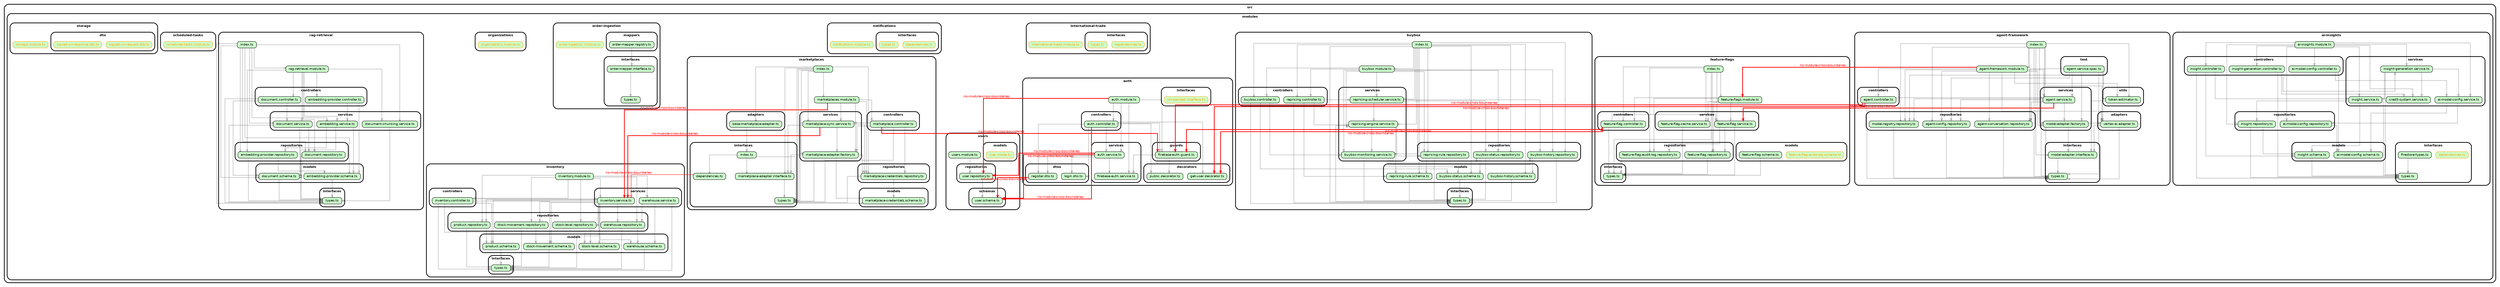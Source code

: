 strict digraph "dependency-cruiser output"{
    rankdir="TB" splines="ortho" overlap="false" nodesep="0.16" ranksep="0.18" fontname="Helvetica-bold" fontsize="9" style="rounded,bold,filled" fillcolor="#ffffff" compound="true"
    node [shape="box" style="rounded, filled" height="0.2" color="black" fillcolor="#ffffcc" fontcolor="black" fontname="Helvetica" fontsize="9"]
    edge [arrowhead="normal" arrowsize="0.6" penwidth="2.0" color="#00000033" fontname="Helvetica" fontsize="9"]

    subgraph "cluster_src" {label="src" subgraph "cluster_src/modules" {label="modules" subgraph "cluster_src/modules/agent-framework" {label="agent-framework" subgraph "cluster_src/modules/agent-framework/adapters" {label="adapters" "src/modules/agent-framework/adapters/vertex-ai.adapter.ts" [label=<vertex-ai.adapter.ts> tooltip="vertex-ai.adapter.ts" URL="src/modules/agent-framework/adapters/vertex-ai.adapter.ts" fillcolor="#ccffcc"] } } } }
    "src/modules/agent-framework/adapters/vertex-ai.adapter.ts" -> "src/modules/agent-framework/interfaces/model-adapter.interface.ts"
    "src/modules/agent-framework/adapters/vertex-ai.adapter.ts" -> "src/modules/agent-framework/interfaces/types.ts"
    subgraph "cluster_src" {label="src" subgraph "cluster_src/modules" {label="modules" subgraph "cluster_src/modules/agent-framework" {label="agent-framework" "src/modules/agent-framework/agent-framework.module.ts" [label=<agent-framework.module.ts> tooltip="agent-framework.module.ts" URL="src/modules/agent-framework/agent-framework.module.ts" fillcolor="#ccffcc"] } } }
    "src/modules/agent-framework/agent-framework.module.ts" -> "src/modules/feature-flags/feature-flags.module.ts" [xlabel="no-module-cross-boundaries" tooltip="no-module-cross-boundaries" fontcolor="red" color="red"]
    "src/modules/agent-framework/agent-framework.module.ts" -> "src/modules/agent-framework/adapters/vertex-ai.adapter.ts"
    "src/modules/agent-framework/agent-framework.module.ts" -> "src/modules/agent-framework/controllers/agent.controller.ts"
    "src/modules/agent-framework/agent-framework.module.ts" -> "src/modules/agent-framework/repositories/agent-config.repository.ts"
    "src/modules/agent-framework/agent-framework.module.ts" -> "src/modules/agent-framework/repositories/agent-conversation.repository.ts"
    "src/modules/agent-framework/agent-framework.module.ts" -> "src/modules/agent-framework/repositories/model-registry.repository.ts"
    "src/modules/agent-framework/agent-framework.module.ts" -> "src/modules/agent-framework/services/agent.service.ts"
    "src/modules/agent-framework/agent-framework.module.ts" -> "src/modules/agent-framework/services/model-adapter.factory.ts"
    "src/modules/agent-framework/agent-framework.module.ts" -> "src/modules/agent-framework/utils/token-estimator.ts"
    subgraph "cluster_src" {label="src" subgraph "cluster_src/modules" {label="modules" subgraph "cluster_src/modules/agent-framework" {label="agent-framework" subgraph "cluster_src/modules/agent-framework/controllers" {label="controllers" "src/modules/agent-framework/controllers/agent.controller.ts" [label=<agent.controller.ts> tooltip="agent.controller.ts" URL="src/modules/agent-framework/controllers/agent.controller.ts" fillcolor="#ccffcc"] } } } }
    "src/modules/agent-framework/controllers/agent.controller.ts" -> "src/modules/auth/decorators/get-user.decorator.ts" [xlabel="no-module-cross-boundaries" tooltip="no-module-cross-boundaries" fontcolor="red" color="red"]
    "src/modules/agent-framework/controllers/agent.controller.ts" -> "src/modules/auth/guards/firebase-auth.guard.ts" [xlabel="no-module-cross-boundaries" tooltip="no-module-cross-boundaries" fontcolor="red" color="red"]
    "src/modules/agent-framework/controllers/agent.controller.ts" -> "src/modules/agent-framework/interfaces/types.ts"
    "src/modules/agent-framework/controllers/agent.controller.ts" -> "src/modules/agent-framework/services/agent.service.ts"
    subgraph "cluster_src" {label="src" subgraph "cluster_src/modules" {label="modules" subgraph "cluster_src/modules/agent-framework" {label="agent-framework" "src/modules/agent-framework/index.ts" [label=<index.ts> tooltip="index.ts" URL="src/modules/agent-framework/index.ts" fillcolor="#ccffcc"] } } }
    "src/modules/agent-framework/index.ts" -> "src/modules/agent-framework/adapters/vertex-ai.adapter.ts" [arrowhead="inv"]
    "src/modules/agent-framework/index.ts" -> "src/modules/agent-framework/agent-framework.module.ts" [arrowhead="inv"]
    "src/modules/agent-framework/index.ts" -> "src/modules/agent-framework/interfaces/model-adapter.interface.ts" [arrowhead="inv"]
    "src/modules/agent-framework/index.ts" -> "src/modules/agent-framework/interfaces/types.ts" [arrowhead="inv"]
    "src/modules/agent-framework/index.ts" -> "src/modules/agent-framework/repositories/agent-config.repository.ts" [arrowhead="inv"]
    "src/modules/agent-framework/index.ts" -> "src/modules/agent-framework/repositories/agent-conversation.repository.ts" [arrowhead="inv"]
    "src/modules/agent-framework/index.ts" -> "src/modules/agent-framework/repositories/model-registry.repository.ts" [arrowhead="inv"]
    "src/modules/agent-framework/index.ts" -> "src/modules/agent-framework/services/agent.service.ts" [arrowhead="inv"]
    "src/modules/agent-framework/index.ts" -> "src/modules/agent-framework/services/model-adapter.factory.ts" [arrowhead="inv"]
    "src/modules/agent-framework/index.ts" -> "src/modules/agent-framework/utils/token-estimator.ts" [arrowhead="inv"]
    subgraph "cluster_src" {label="src" subgraph "cluster_src/modules" {label="modules" subgraph "cluster_src/modules/agent-framework" {label="agent-framework" subgraph "cluster_src/modules/agent-framework/interfaces" {label="interfaces" "src/modules/agent-framework/interfaces/model-adapter.interface.ts" [label=<model-adapter.interface.ts> tooltip="model-adapter.interface.ts" URL="src/modules/agent-framework/interfaces/model-adapter.interface.ts" fillcolor="#ccffcc"] } } } }
    "src/modules/agent-framework/interfaces/model-adapter.interface.ts" -> "src/modules/agent-framework/interfaces/types.ts"
    subgraph "cluster_src" {label="src" subgraph "cluster_src/modules" {label="modules" subgraph "cluster_src/modules/agent-framework" {label="agent-framework" subgraph "cluster_src/modules/agent-framework/interfaces" {label="interfaces" "src/modules/agent-framework/interfaces/types.ts" [label=<types.ts> tooltip="types.ts" URL="src/modules/agent-framework/interfaces/types.ts" fillcolor="#ccffcc"] } } } }
    subgraph "cluster_src" {label="src" subgraph "cluster_src/modules" {label="modules" subgraph "cluster_src/modules/agent-framework" {label="agent-framework" subgraph "cluster_src/modules/agent-framework/repositories" {label="repositories" "src/modules/agent-framework/repositories/agent-config.repository.ts" [label=<agent-config.repository.ts> tooltip="agent-config.repository.ts" URL="src/modules/agent-framework/repositories/agent-config.repository.ts" fillcolor="#ccffcc"] } } } }
    "src/modules/agent-framework/repositories/agent-config.repository.ts" -> "src/modules/agent-framework/interfaces/types.ts"
    subgraph "cluster_src" {label="src" subgraph "cluster_src/modules" {label="modules" subgraph "cluster_src/modules/agent-framework" {label="agent-framework" subgraph "cluster_src/modules/agent-framework/repositories" {label="repositories" "src/modules/agent-framework/repositories/agent-conversation.repository.ts" [label=<agent-conversation.repository.ts> tooltip="agent-conversation.repository.ts" URL="src/modules/agent-framework/repositories/agent-conversation.repository.ts" fillcolor="#ccffcc"] } } } }
    "src/modules/agent-framework/repositories/agent-conversation.repository.ts" -> "src/modules/agent-framework/interfaces/types.ts"
    subgraph "cluster_src" {label="src" subgraph "cluster_src/modules" {label="modules" subgraph "cluster_src/modules/agent-framework" {label="agent-framework" subgraph "cluster_src/modules/agent-framework/repositories" {label="repositories" "src/modules/agent-framework/repositories/model-registry.repository.ts" [label=<model-registry.repository.ts> tooltip="model-registry.repository.ts" URL="src/modules/agent-framework/repositories/model-registry.repository.ts" fillcolor="#ccffcc"] } } } }
    "src/modules/agent-framework/repositories/model-registry.repository.ts" -> "src/modules/agent-framework/interfaces/types.ts"
    subgraph "cluster_src" {label="src" subgraph "cluster_src/modules" {label="modules" subgraph "cluster_src/modules/agent-framework" {label="agent-framework" subgraph "cluster_src/modules/agent-framework/services" {label="services" "src/modules/agent-framework/services/agent.service.ts" [label=<agent.service.ts> tooltip="agent.service.ts" URL="src/modules/agent-framework/services/agent.service.ts" fillcolor="#ccffcc"] } } } }
    "src/modules/agent-framework/services/agent.service.ts" -> "src/modules/feature-flags/services/feature-flag.service.ts" [xlabel="no-module-cross-boundaries" tooltip="no-module-cross-boundaries" fontcolor="red" color="red"]
    "src/modules/agent-framework/services/agent.service.ts" -> "src/modules/agent-framework/interfaces/types.ts"
    "src/modules/agent-framework/services/agent.service.ts" -> "src/modules/agent-framework/repositories/agent-config.repository.ts"
    "src/modules/agent-framework/services/agent.service.ts" -> "src/modules/agent-framework/repositories/agent-conversation.repository.ts"
    "src/modules/agent-framework/services/agent.service.ts" -> "src/modules/agent-framework/repositories/model-registry.repository.ts"
    "src/modules/agent-framework/services/agent.service.ts" -> "src/modules/agent-framework/services/model-adapter.factory.ts"
    subgraph "cluster_src" {label="src" subgraph "cluster_src/modules" {label="modules" subgraph "cluster_src/modules/agent-framework" {label="agent-framework" subgraph "cluster_src/modules/agent-framework/services" {label="services" "src/modules/agent-framework/services/model-adapter.factory.ts" [label=<model-adapter.factory.ts> tooltip="model-adapter.factory.ts" URL="src/modules/agent-framework/services/model-adapter.factory.ts" fillcolor="#ccffcc"] } } } }
    "src/modules/agent-framework/services/model-adapter.factory.ts" -> "src/modules/agent-framework/adapters/vertex-ai.adapter.ts"
    "src/modules/agent-framework/services/model-adapter.factory.ts" -> "src/modules/agent-framework/interfaces/model-adapter.interface.ts"
    "src/modules/agent-framework/services/model-adapter.factory.ts" -> "src/modules/agent-framework/interfaces/types.ts"
    subgraph "cluster_src" {label="src" subgraph "cluster_src/modules" {label="modules" subgraph "cluster_src/modules/agent-framework" {label="agent-framework" subgraph "cluster_src/modules/agent-framework/test" {label="test" "src/modules/agent-framework/test/agent.service.spec.ts" [label=<agent.service.spec.ts> tooltip="agent.service.spec.ts" URL="src/modules/agent-framework/test/agent.service.spec.ts" fillcolor="#ccffcc"] } } } }
    "src/modules/agent-framework/test/agent.service.spec.ts" -> "src/modules/agent-framework/adapters/vertex-ai.adapter.ts"
    "src/modules/agent-framework/test/agent.service.spec.ts" -> "src/modules/agent-framework/interfaces/types.ts"
    "src/modules/agent-framework/test/agent.service.spec.ts" -> "src/modules/agent-framework/repositories/agent-config.repository.ts"
    "src/modules/agent-framework/test/agent.service.spec.ts" -> "src/modules/agent-framework/repositories/agent-conversation.repository.ts"
    "src/modules/agent-framework/test/agent.service.spec.ts" -> "src/modules/agent-framework/repositories/model-registry.repository.ts"
    "src/modules/agent-framework/test/agent.service.spec.ts" -> "src/modules/agent-framework/services/agent.service.ts"
    "src/modules/agent-framework/test/agent.service.spec.ts" -> "src/modules/agent-framework/services/model-adapter.factory.ts"
    "src/modules/agent-framework/test/agent.service.spec.ts" -> "src/modules/agent-framework/utils/token-estimator.ts"
    subgraph "cluster_src" {label="src" subgraph "cluster_src/modules" {label="modules" subgraph "cluster_src/modules/agent-framework" {label="agent-framework" subgraph "cluster_src/modules/agent-framework/utils" {label="utils" "src/modules/agent-framework/utils/token-estimator.ts" [label=<token-estimator.ts> tooltip="token-estimator.ts" URL="src/modules/agent-framework/utils/token-estimator.ts" fillcolor="#ccffcc"] } } } }
    "src/modules/agent-framework/utils/token-estimator.ts" -> "src/modules/agent-framework/interfaces/model-adapter.interface.ts"
    subgraph "cluster_src" {label="src" subgraph "cluster_src/modules" {label="modules" subgraph "cluster_src/modules/ai-insights" {label="ai-insights" "src/modules/ai-insights/ai-insights.module.ts" [label=<ai-insights.module.ts> tooltip="ai-insights.module.ts" URL="src/modules/ai-insights/ai-insights.module.ts" fillcolor="#ccffcc"] } } }
    "src/modules/ai-insights/ai-insights.module.ts" -> "src/modules/ai-insights/controllers/ai-model-config.controller.ts"
    "src/modules/ai-insights/ai-insights.module.ts" -> "src/modules/ai-insights/controllers/insight-generation.controller.ts"
    "src/modules/ai-insights/ai-insights.module.ts" -> "src/modules/ai-insights/controllers/insight.controller.ts"
    "src/modules/ai-insights/ai-insights.module.ts" -> "src/modules/ai-insights/repositories/ai-model-config.repository.ts"
    "src/modules/ai-insights/ai-insights.module.ts" -> "src/modules/ai-insights/repositories/insight.repository.ts"
    "src/modules/ai-insights/ai-insights.module.ts" -> "src/modules/ai-insights/services/ai-model-config.service.ts"
    "src/modules/ai-insights/ai-insights.module.ts" -> "src/modules/ai-insights/services/credit-system.service.ts"
    "src/modules/ai-insights/ai-insights.module.ts" -> "src/modules/ai-insights/services/insight-generation.service.ts"
    "src/modules/ai-insights/ai-insights.module.ts" -> "src/modules/ai-insights/services/insight.service.ts"
    subgraph "cluster_src" {label="src" subgraph "cluster_src/modules" {label="modules" subgraph "cluster_src/modules/ai-insights" {label="ai-insights" subgraph "cluster_src/modules/ai-insights/controllers" {label="controllers" "src/modules/ai-insights/controllers/ai-model-config.controller.ts" [label=<ai-model-config.controller.ts> tooltip="ai-model-config.controller.ts" URL="src/modules/ai-insights/controllers/ai-model-config.controller.ts" fillcolor="#ccffcc"] } } } }
    "src/modules/ai-insights/controllers/ai-model-config.controller.ts" -> "src/modules/ai-insights/models/ai-model-config.schema.ts"
    "src/modules/ai-insights/controllers/ai-model-config.controller.ts" -> "src/modules/ai-insights/services/ai-model-config.service.ts"
    subgraph "cluster_src" {label="src" subgraph "cluster_src/modules" {label="modules" subgraph "cluster_src/modules/ai-insights" {label="ai-insights" subgraph "cluster_src/modules/ai-insights/controllers" {label="controllers" "src/modules/ai-insights/controllers/insight-generation.controller.ts" [label=<insight-generation.controller.ts> tooltip="insight-generation.controller.ts" URL="src/modules/ai-insights/controllers/insight-generation.controller.ts" fillcolor="#ccffcc"] } } } }
    "src/modules/ai-insights/controllers/insight-generation.controller.ts" -> "src/modules/ai-insights/interfaces/types.ts"
    "src/modules/ai-insights/controllers/insight-generation.controller.ts" -> "src/modules/ai-insights/services/credit-system.service.ts"
    "src/modules/ai-insights/controllers/insight-generation.controller.ts" -> "src/modules/ai-insights/services/insight-generation.service.ts"
    subgraph "cluster_src" {label="src" subgraph "cluster_src/modules" {label="modules" subgraph "cluster_src/modules/ai-insights" {label="ai-insights" subgraph "cluster_src/modules/ai-insights/controllers" {label="controllers" "src/modules/ai-insights/controllers/insight.controller.ts" [label=<insight.controller.ts> tooltip="insight.controller.ts" URL="src/modules/ai-insights/controllers/insight.controller.ts" fillcolor="#ccffcc"] } } } }
    "src/modules/ai-insights/controllers/insight.controller.ts" -> "src/modules/ai-insights/interfaces/types.ts"
    "src/modules/ai-insights/controllers/insight.controller.ts" -> "src/modules/ai-insights/models/insight.schema.ts"
    "src/modules/ai-insights/controllers/insight.controller.ts" -> "src/modules/ai-insights/services/insight.service.ts"
    subgraph "cluster_src" {label="src" subgraph "cluster_src/modules" {label="modules" subgraph "cluster_src/modules/ai-insights" {label="ai-insights" subgraph "cluster_src/modules/ai-insights/interfaces" {label="interfaces" "src/modules/ai-insights/interfaces/dependencies.ts" [label=<dependencies.ts> tooltip="no-orphans" URL="src/modules/ai-insights/interfaces/dependencies.ts" fillcolor="#ccffcc" fontcolor="orange" color="orange"] } } } }
    subgraph "cluster_src" {label="src" subgraph "cluster_src/modules" {label="modules" subgraph "cluster_src/modules/ai-insights" {label="ai-insights" subgraph "cluster_src/modules/ai-insights/interfaces" {label="interfaces" "src/modules/ai-insights/interfaces/firestore-types.ts" [label=<firestore-types.ts> tooltip="firestore-types.ts" URL="src/modules/ai-insights/interfaces/firestore-types.ts" fillcolor="#ccffcc"] } } } }
    "src/modules/ai-insights/interfaces/firestore-types.ts" -> "src/modules/ai-insights/interfaces/types.ts"
    subgraph "cluster_src" {label="src" subgraph "cluster_src/modules" {label="modules" subgraph "cluster_src/modules/ai-insights" {label="ai-insights" subgraph "cluster_src/modules/ai-insights/interfaces" {label="interfaces" "src/modules/ai-insights/interfaces/types.ts" [label=<types.ts> tooltip="types.ts" URL="src/modules/ai-insights/interfaces/types.ts" fillcolor="#ccffcc"] } } } }
    subgraph "cluster_src" {label="src" subgraph "cluster_src/modules" {label="modules" subgraph "cluster_src/modules/ai-insights" {label="ai-insights" subgraph "cluster_src/modules/ai-insights/models" {label="models" "src/modules/ai-insights/models/ai-model-config.schema.ts" [label=<ai-model-config.schema.ts> tooltip="ai-model-config.schema.ts" URL="src/modules/ai-insights/models/ai-model-config.schema.ts" fillcolor="#ccffcc"] } } } }
    subgraph "cluster_src" {label="src" subgraph "cluster_src/modules" {label="modules" subgraph "cluster_src/modules/ai-insights" {label="ai-insights" subgraph "cluster_src/modules/ai-insights/models" {label="models" "src/modules/ai-insights/models/insight.schema.ts" [label=<insight.schema.ts> tooltip="insight.schema.ts" URL="src/modules/ai-insights/models/insight.schema.ts" fillcolor="#ccffcc"] } } } }
    "src/modules/ai-insights/models/insight.schema.ts" -> "src/modules/ai-insights/interfaces/types.ts"
    subgraph "cluster_src" {label="src" subgraph "cluster_src/modules" {label="modules" subgraph "cluster_src/modules/ai-insights" {label="ai-insights" subgraph "cluster_src/modules/ai-insights/repositories" {label="repositories" "src/modules/ai-insights/repositories/ai-model-config.repository.ts" [label=<ai-model-config.repository.ts> tooltip="ai-model-config.repository.ts" URL="src/modules/ai-insights/repositories/ai-model-config.repository.ts" fillcolor="#ccffcc"] } } } }
    "src/modules/ai-insights/repositories/ai-model-config.repository.ts" -> "src/modules/ai-insights/models/ai-model-config.schema.ts"
    subgraph "cluster_src" {label="src" subgraph "cluster_src/modules" {label="modules" subgraph "cluster_src/modules/ai-insights" {label="ai-insights" subgraph "cluster_src/modules/ai-insights/repositories" {label="repositories" "src/modules/ai-insights/repositories/insight.repository.ts" [label=<insight.repository.ts> tooltip="insight.repository.ts" URL="src/modules/ai-insights/repositories/insight.repository.ts" fillcolor="#ccffcc"] } } } }
    "src/modules/ai-insights/repositories/insight.repository.ts" -> "src/modules/ai-insights/interfaces/types.ts"
    "src/modules/ai-insights/repositories/insight.repository.ts" -> "src/modules/ai-insights/models/insight.schema.ts"
    subgraph "cluster_src" {label="src" subgraph "cluster_src/modules" {label="modules" subgraph "cluster_src/modules/ai-insights" {label="ai-insights" subgraph "cluster_src/modules/ai-insights/services" {label="services" "src/modules/ai-insights/services/ai-model-config.service.ts" [label=<ai-model-config.service.ts> tooltip="ai-model-config.service.ts" URL="src/modules/ai-insights/services/ai-model-config.service.ts" fillcolor="#ccffcc"] } } } }
    "src/modules/ai-insights/services/ai-model-config.service.ts" -> "src/modules/ai-insights/models/ai-model-config.schema.ts"
    "src/modules/ai-insights/services/ai-model-config.service.ts" -> "src/modules/ai-insights/repositories/ai-model-config.repository.ts"
    subgraph "cluster_src" {label="src" subgraph "cluster_src/modules" {label="modules" subgraph "cluster_src/modules/ai-insights" {label="ai-insights" subgraph "cluster_src/modules/ai-insights/services" {label="services" "src/modules/ai-insights/services/credit-system.service.ts" [label=<credit-system.service.ts> tooltip="credit-system.service.ts" URL="src/modules/ai-insights/services/credit-system.service.ts" fillcolor="#ccffcc"] } } } }
    subgraph "cluster_src" {label="src" subgraph "cluster_src/modules" {label="modules" subgraph "cluster_src/modules/ai-insights" {label="ai-insights" subgraph "cluster_src/modules/ai-insights/services" {label="services" "src/modules/ai-insights/services/insight-generation.service.ts" [label=<insight-generation.service.ts> tooltip="insight-generation.service.ts" URL="src/modules/ai-insights/services/insight-generation.service.ts" fillcolor="#ccffcc"] } } } }
    "src/modules/ai-insights/services/insight-generation.service.ts" -> "src/modules/ai-insights/interfaces/types.ts"
    "src/modules/ai-insights/services/insight-generation.service.ts" -> "src/modules/ai-insights/services/ai-model-config.service.ts"
    "src/modules/ai-insights/services/insight-generation.service.ts" -> "src/modules/ai-insights/services/credit-system.service.ts"
    "src/modules/ai-insights/services/insight-generation.service.ts" -> "src/modules/ai-insights/services/insight.service.ts"
    subgraph "cluster_src" {label="src" subgraph "cluster_src/modules" {label="modules" subgraph "cluster_src/modules/ai-insights" {label="ai-insights" subgraph "cluster_src/modules/ai-insights/services" {label="services" "src/modules/ai-insights/services/insight.service.ts" [label=<insight.service.ts> tooltip="insight.service.ts" URL="src/modules/ai-insights/services/insight.service.ts" fillcolor="#ccffcc"] } } } }
    "src/modules/ai-insights/services/insight.service.ts" -> "src/modules/ai-insights/interfaces/types.ts"
    "src/modules/ai-insights/services/insight.service.ts" -> "src/modules/ai-insights/models/insight.schema.ts"
    "src/modules/ai-insights/services/insight.service.ts" -> "src/modules/ai-insights/repositories/insight.repository.ts"
    subgraph "cluster_src" {label="src" subgraph "cluster_src/modules" {label="modules" subgraph "cluster_src/modules/auth" {label="auth" "src/modules/auth/auth.module.ts" [label=<auth.module.ts> tooltip="auth.module.ts" URL="src/modules/auth/auth.module.ts" fillcolor="#ccffcc"] } } }
    "src/modules/auth/auth.module.ts" -> "src/modules/users/repositories/user.repository.ts" [xlabel="no-module-cross-boundaries" tooltip="no-module-cross-boundaries" fontcolor="red" color="red"]
    "src/modules/auth/auth.module.ts" -> "src/modules/auth/controllers/auth.controller.ts"
    "src/modules/auth/auth.module.ts" -> "src/modules/auth/guards/firebase-auth.guard.ts"
    "src/modules/auth/auth.module.ts" -> "src/modules/auth/services/auth.service.ts"
    "src/modules/auth/auth.module.ts" -> "src/modules/auth/services/firebase-auth.service.ts"
    subgraph "cluster_src" {label="src" subgraph "cluster_src/modules" {label="modules" subgraph "cluster_src/modules/auth" {label="auth" subgraph "cluster_src/modules/auth/controllers" {label="controllers" "src/modules/auth/controllers/auth.controller.ts" [label=<auth.controller.ts> tooltip="auth.controller.ts" URL="src/modules/auth/controllers/auth.controller.ts" fillcolor="#ccffcc"] } } } }
    "src/modules/auth/controllers/auth.controller.ts" -> "src/modules/users/schemas/user.schema.ts" [xlabel="no-module-cross-boundaries" tooltip="no-module-cross-boundaries" fontcolor="red" color="red"]
    "src/modules/auth/controllers/auth.controller.ts" -> "src/modules/auth/decorators/get-user.decorator.ts"
    "src/modules/auth/controllers/auth.controller.ts" -> "src/modules/auth/decorators/public.decorator.ts"
    "src/modules/auth/controllers/auth.controller.ts" -> "src/modules/auth/dtos/login.dto.ts"
    "src/modules/auth/controllers/auth.controller.ts" -> "src/modules/auth/dtos/register.dto.ts"
    "src/modules/auth/controllers/auth.controller.ts" -> "src/modules/auth/guards/firebase-auth.guard.ts"
    "src/modules/auth/controllers/auth.controller.ts" -> "src/modules/auth/services/auth.service.ts"
    subgraph "cluster_src" {label="src" subgraph "cluster_src/modules" {label="modules" subgraph "cluster_src/modules/auth" {label="auth" subgraph "cluster_src/modules/auth/decorators" {label="decorators" "src/modules/auth/decorators/get-user.decorator.ts" [label=<get-user.decorator.ts> tooltip="get-user.decorator.ts" URL="src/modules/auth/decorators/get-user.decorator.ts" fillcolor="#ccffcc"] } } } }
    subgraph "cluster_src" {label="src" subgraph "cluster_src/modules" {label="modules" subgraph "cluster_src/modules/auth" {label="auth" subgraph "cluster_src/modules/auth/decorators" {label="decorators" "src/modules/auth/decorators/public.decorator.ts" [label=<public.decorator.ts> tooltip="public.decorator.ts" URL="src/modules/auth/decorators/public.decorator.ts" fillcolor="#ccffcc"] } } } }
    subgraph "cluster_src" {label="src" subgraph "cluster_src/modules" {label="modules" subgraph "cluster_src/modules/auth" {label="auth" subgraph "cluster_src/modules/auth/dtos" {label="dtos" "src/modules/auth/dtos/login.dto.ts" [label=<login.dto.ts> tooltip="login.dto.ts" URL="src/modules/auth/dtos/login.dto.ts" fillcolor="#ccffcc"] } } } }
    subgraph "cluster_src" {label="src" subgraph "cluster_src/modules" {label="modules" subgraph "cluster_src/modules/auth" {label="auth" subgraph "cluster_src/modules/auth/dtos" {label="dtos" "src/modules/auth/dtos/register.dto.ts" [label=<register.dto.ts> tooltip="register.dto.ts" URL="src/modules/auth/dtos/register.dto.ts" fillcolor="#ccffcc"] } } } }
    "src/modules/auth/dtos/register.dto.ts" -> "src/modules/users/schemas/user.schema.ts" [xlabel="no-module-cross-boundaries" tooltip="no-module-cross-boundaries" fontcolor="red" color="red"]
    subgraph "cluster_src" {label="src" subgraph "cluster_src/modules" {label="modules" subgraph "cluster_src/modules/auth" {label="auth" subgraph "cluster_src/modules/auth/guards" {label="guards" "src/modules/auth/guards/firebase-auth.guard.ts" [label=<firebase-auth.guard.ts> tooltip="firebase-auth.guard.ts" URL="src/modules/auth/guards/firebase-auth.guard.ts" fillcolor="#ccffcc"] } } } }
    "src/modules/auth/guards/firebase-auth.guard.ts" -> "src/modules/auth/decorators/public.decorator.ts"
    "src/modules/auth/guards/firebase-auth.guard.ts" -> "src/modules/auth/services/firebase-auth.service.ts"
    subgraph "cluster_src" {label="src" subgraph "cluster_src/modules" {label="modules" subgraph "cluster_src/modules/auth" {label="auth" subgraph "cluster_src/modules/auth/interfaces" {label="interfaces" "src/modules/auth/interfaces/jwt-payload.interface.ts" [label=<jwt-payload.interface.ts> tooltip="no-orphans" URL="src/modules/auth/interfaces/jwt-payload.interface.ts" fillcolor="#ccffcc" fontcolor="orange" color="orange"] } } } }
    subgraph "cluster_src" {label="src" subgraph "cluster_src/modules" {label="modules" subgraph "cluster_src/modules/auth" {label="auth" subgraph "cluster_src/modules/auth/services" {label="services" "src/modules/auth/services/auth.service.ts" [label=<auth.service.ts> tooltip="auth.service.ts" URL="src/modules/auth/services/auth.service.ts" fillcolor="#ccffcc"] } } } }
    "src/modules/auth/services/auth.service.ts" -> "src/modules/users/repositories/user.repository.ts" [xlabel="no-module-cross-boundaries" tooltip="no-module-cross-boundaries" fontcolor="red" color="red"]
    "src/modules/auth/services/auth.service.ts" -> "src/modules/users/schemas/user.schema.ts" [xlabel="no-module-cross-boundaries" tooltip="no-module-cross-boundaries" fontcolor="red" color="red"]
    "src/modules/auth/services/auth.service.ts" -> "src/modules/auth/dtos/login.dto.ts"
    "src/modules/auth/services/auth.service.ts" -> "src/modules/auth/dtos/register.dto.ts"
    "src/modules/auth/services/auth.service.ts" -> "src/modules/auth/services/firebase-auth.service.ts"
    subgraph "cluster_src" {label="src" subgraph "cluster_src/modules" {label="modules" subgraph "cluster_src/modules/auth" {label="auth" subgraph "cluster_src/modules/auth/services" {label="services" "src/modules/auth/services/firebase-auth.service.ts" [label=<firebase-auth.service.ts> tooltip="firebase-auth.service.ts" URL="src/modules/auth/services/firebase-auth.service.ts" fillcolor="#ccffcc"] } } } }
    subgraph "cluster_src" {label="src" subgraph "cluster_src/modules" {label="modules" subgraph "cluster_src/modules/buybox" {label="buybox" "src/modules/buybox/buybox.module.ts" [label=<buybox.module.ts> tooltip="buybox.module.ts" URL="src/modules/buybox/buybox.module.ts" fillcolor="#ccffcc"] } } }
    "src/modules/buybox/buybox.module.ts" -> "src/modules/buybox/controllers/buybox.controller.ts"
    "src/modules/buybox/buybox.module.ts" -> "src/modules/buybox/controllers/repricing.controller.ts"
    "src/modules/buybox/buybox.module.ts" -> "src/modules/buybox/repositories/buybox-history.repository.ts"
    "src/modules/buybox/buybox.module.ts" -> "src/modules/buybox/repositories/buybox-status.repository.ts"
    "src/modules/buybox/buybox.module.ts" -> "src/modules/buybox/repositories/repricing-rule.repository.ts"
    "src/modules/buybox/buybox.module.ts" -> "src/modules/buybox/services/buybox-monitoring.service.ts"
    "src/modules/buybox/buybox.module.ts" -> "src/modules/buybox/services/repricing-engine.service.ts"
    "src/modules/buybox/buybox.module.ts" -> "src/modules/buybox/services/repricing-scheduler.service.ts"
    subgraph "cluster_src" {label="src" subgraph "cluster_src/modules" {label="modules" subgraph "cluster_src/modules/buybox" {label="buybox" subgraph "cluster_src/modules/buybox/controllers" {label="controllers" "src/modules/buybox/controllers/buybox.controller.ts" [label=<buybox.controller.ts> tooltip="buybox.controller.ts" URL="src/modules/buybox/controllers/buybox.controller.ts" fillcolor="#ccffcc"] } } } }
    "src/modules/buybox/controllers/buybox.controller.ts" -> "src/modules/buybox/interfaces/types.ts"
    "src/modules/buybox/controllers/buybox.controller.ts" -> "src/modules/buybox/models/buybox-status.schema.ts"
    "src/modules/buybox/controllers/buybox.controller.ts" -> "src/modules/buybox/services/buybox-monitoring.service.ts"
    subgraph "cluster_src" {label="src" subgraph "cluster_src/modules" {label="modules" subgraph "cluster_src/modules/buybox" {label="buybox" subgraph "cluster_src/modules/buybox/controllers" {label="controllers" "src/modules/buybox/controllers/repricing.controller.ts" [label=<repricing.controller.ts> tooltip="repricing.controller.ts" URL="src/modules/buybox/controllers/repricing.controller.ts" fillcolor="#ccffcc"] } } } }
    "src/modules/buybox/controllers/repricing.controller.ts" -> "src/modules/buybox/interfaces/types.ts"
    "src/modules/buybox/controllers/repricing.controller.ts" -> "src/modules/buybox/models/repricing-rule.schema.ts"
    "src/modules/buybox/controllers/repricing.controller.ts" -> "src/modules/buybox/services/repricing-engine.service.ts"
    "src/modules/buybox/controllers/repricing.controller.ts" -> "src/modules/buybox/services/repricing-scheduler.service.ts"
    subgraph "cluster_src" {label="src" subgraph "cluster_src/modules" {label="modules" subgraph "cluster_src/modules/buybox" {label="buybox" "src/modules/buybox/index.ts" [label=<index.ts> tooltip="index.ts" URL="src/modules/buybox/index.ts" fillcolor="#ccffcc"] } } }
    "src/modules/buybox/index.ts" -> "src/modules/buybox/buybox.module.ts" [arrowhead="inv"]
    "src/modules/buybox/index.ts" -> "src/modules/buybox/controllers/buybox.controller.ts" [arrowhead="inv"]
    "src/modules/buybox/index.ts" -> "src/modules/buybox/controllers/repricing.controller.ts" [arrowhead="inv"]
    "src/modules/buybox/index.ts" -> "src/modules/buybox/interfaces/types.ts" [arrowhead="inv"]
    "src/modules/buybox/index.ts" -> "src/modules/buybox/models/buybox-history.schema.ts" [arrowhead="inv"]
    "src/modules/buybox/index.ts" -> "src/modules/buybox/models/buybox-status.schema.ts" [arrowhead="inv"]
    "src/modules/buybox/index.ts" -> "src/modules/buybox/models/repricing-rule.schema.ts" [arrowhead="inv"]
    "src/modules/buybox/index.ts" -> "src/modules/buybox/repositories/buybox-history.repository.ts" [arrowhead="inv"]
    "src/modules/buybox/index.ts" -> "src/modules/buybox/repositories/buybox-status.repository.ts" [arrowhead="inv"]
    "src/modules/buybox/index.ts" -> "src/modules/buybox/repositories/repricing-rule.repository.ts" [arrowhead="inv"]
    "src/modules/buybox/index.ts" -> "src/modules/buybox/services/buybox-monitoring.service.ts" [arrowhead="inv"]
    "src/modules/buybox/index.ts" -> "src/modules/buybox/services/repricing-engine.service.ts" [arrowhead="inv"]
    "src/modules/buybox/index.ts" -> "src/modules/buybox/services/repricing-scheduler.service.ts" [arrowhead="inv"]
    subgraph "cluster_src" {label="src" subgraph "cluster_src/modules" {label="modules" subgraph "cluster_src/modules/buybox" {label="buybox" subgraph "cluster_src/modules/buybox/interfaces" {label="interfaces" "src/modules/buybox/interfaces/types.ts" [label=<types.ts> tooltip="types.ts" URL="src/modules/buybox/interfaces/types.ts" fillcolor="#ccffcc"] } } } }
    subgraph "cluster_src" {label="src" subgraph "cluster_src/modules" {label="modules" subgraph "cluster_src/modules/buybox" {label="buybox" subgraph "cluster_src/modules/buybox/models" {label="models" "src/modules/buybox/models/buybox-history.schema.ts" [label=<buybox-history.schema.ts> tooltip="buybox-history.schema.ts" URL="src/modules/buybox/models/buybox-history.schema.ts" fillcolor="#ccffcc"] } } } }
    "src/modules/buybox/models/buybox-history.schema.ts" -> "src/modules/buybox/interfaces/types.ts"
    subgraph "cluster_src" {label="src" subgraph "cluster_src/modules" {label="modules" subgraph "cluster_src/modules/buybox" {label="buybox" subgraph "cluster_src/modules/buybox/models" {label="models" "src/modules/buybox/models/buybox-status.schema.ts" [label=<buybox-status.schema.ts> tooltip="buybox-status.schema.ts" URL="src/modules/buybox/models/buybox-status.schema.ts" fillcolor="#ccffcc"] } } } }
    "src/modules/buybox/models/buybox-status.schema.ts" -> "src/modules/buybox/interfaces/types.ts"
    subgraph "cluster_src" {label="src" subgraph "cluster_src/modules" {label="modules" subgraph "cluster_src/modules/buybox" {label="buybox" subgraph "cluster_src/modules/buybox/models" {label="models" "src/modules/buybox/models/repricing-rule.schema.ts" [label=<repricing-rule.schema.ts> tooltip="repricing-rule.schema.ts" URL="src/modules/buybox/models/repricing-rule.schema.ts" fillcolor="#ccffcc"] } } } }
    "src/modules/buybox/models/repricing-rule.schema.ts" -> "src/modules/buybox/interfaces/types.ts"
    subgraph "cluster_src" {label="src" subgraph "cluster_src/modules" {label="modules" subgraph "cluster_src/modules/buybox" {label="buybox" subgraph "cluster_src/modules/buybox/repositories" {label="repositories" "src/modules/buybox/repositories/buybox-history.repository.ts" [label=<buybox-history.repository.ts> tooltip="buybox-history.repository.ts" URL="src/modules/buybox/repositories/buybox-history.repository.ts" fillcolor="#ccffcc"] } } } }
    "src/modules/buybox/repositories/buybox-history.repository.ts" -> "src/modules/buybox/interfaces/types.ts"
    "src/modules/buybox/repositories/buybox-history.repository.ts" -> "src/modules/buybox/models/buybox-history.schema.ts"
    subgraph "cluster_src" {label="src" subgraph "cluster_src/modules" {label="modules" subgraph "cluster_src/modules/buybox" {label="buybox" subgraph "cluster_src/modules/buybox/repositories" {label="repositories" "src/modules/buybox/repositories/buybox-status.repository.ts" [label=<buybox-status.repository.ts> tooltip="buybox-status.repository.ts" URL="src/modules/buybox/repositories/buybox-status.repository.ts" fillcolor="#ccffcc"] } } } }
    "src/modules/buybox/repositories/buybox-status.repository.ts" -> "src/modules/buybox/interfaces/types.ts"
    "src/modules/buybox/repositories/buybox-status.repository.ts" -> "src/modules/buybox/models/buybox-status.schema.ts"
    subgraph "cluster_src" {label="src" subgraph "cluster_src/modules" {label="modules" subgraph "cluster_src/modules/buybox" {label="buybox" subgraph "cluster_src/modules/buybox/repositories" {label="repositories" "src/modules/buybox/repositories/repricing-rule.repository.ts" [label=<repricing-rule.repository.ts> tooltip="repricing-rule.repository.ts" URL="src/modules/buybox/repositories/repricing-rule.repository.ts" fillcolor="#ccffcc"] } } } }
    "src/modules/buybox/repositories/repricing-rule.repository.ts" -> "src/modules/buybox/interfaces/types.ts"
    "src/modules/buybox/repositories/repricing-rule.repository.ts" -> "src/modules/buybox/models/repricing-rule.schema.ts"
    subgraph "cluster_src" {label="src" subgraph "cluster_src/modules" {label="modules" subgraph "cluster_src/modules/buybox" {label="buybox" subgraph "cluster_src/modules/buybox/services" {label="services" "src/modules/buybox/services/buybox-monitoring.service.ts" [label=<buybox-monitoring.service.ts> tooltip="buybox-monitoring.service.ts" URL="src/modules/buybox/services/buybox-monitoring.service.ts" fillcolor="#ccffcc"] } } } }
    "src/modules/buybox/services/buybox-monitoring.service.ts" -> "src/modules/buybox/interfaces/types.ts"
    "src/modules/buybox/services/buybox-monitoring.service.ts" -> "src/modules/buybox/models/buybox-status.schema.ts"
    "src/modules/buybox/services/buybox-monitoring.service.ts" -> "src/modules/buybox/repositories/buybox-history.repository.ts"
    "src/modules/buybox/services/buybox-monitoring.service.ts" -> "src/modules/buybox/repositories/buybox-status.repository.ts"
    subgraph "cluster_src" {label="src" subgraph "cluster_src/modules" {label="modules" subgraph "cluster_src/modules/buybox" {label="buybox" subgraph "cluster_src/modules/buybox/services" {label="services" "src/modules/buybox/services/repricing-engine.service.ts" [label=<repricing-engine.service.ts> tooltip="repricing-engine.service.ts" URL="src/modules/buybox/services/repricing-engine.service.ts" fillcolor="#ccffcc"] } } } }
    "src/modules/buybox/services/repricing-engine.service.ts" -> "src/modules/buybox/interfaces/types.ts"
    "src/modules/buybox/services/repricing-engine.service.ts" -> "src/modules/buybox/models/repricing-rule.schema.ts"
    "src/modules/buybox/services/repricing-engine.service.ts" -> "src/modules/buybox/repositories/repricing-rule.repository.ts"
    "src/modules/buybox/services/repricing-engine.service.ts" -> "src/modules/buybox/services/buybox-monitoring.service.ts"
    subgraph "cluster_src" {label="src" subgraph "cluster_src/modules" {label="modules" subgraph "cluster_src/modules/buybox" {label="buybox" subgraph "cluster_src/modules/buybox/services" {label="services" "src/modules/buybox/services/repricing-scheduler.service.ts" [label=<repricing-scheduler.service.ts> tooltip="repricing-scheduler.service.ts" URL="src/modules/buybox/services/repricing-scheduler.service.ts" fillcolor="#ccffcc"] } } } }
    "src/modules/buybox/services/repricing-scheduler.service.ts" -> "src/modules/buybox/repositories/buybox-history.repository.ts"
    "src/modules/buybox/services/repricing-scheduler.service.ts" -> "src/modules/buybox/repositories/buybox-status.repository.ts"
    "src/modules/buybox/services/repricing-scheduler.service.ts" -> "src/modules/buybox/services/repricing-engine.service.ts"
    subgraph "cluster_src" {label="src" subgraph "cluster_src/modules" {label="modules" subgraph "cluster_src/modules/feature-flags" {label="feature-flags" subgraph "cluster_src/modules/feature-flags/controllers" {label="controllers" "src/modules/feature-flags/controllers/feature-flag.controller.ts" [label=<feature-flag.controller.ts> tooltip="feature-flag.controller.ts" URL="src/modules/feature-flags/controllers/feature-flag.controller.ts" fillcolor="#ccffcc"] } } } }
    "src/modules/feature-flags/controllers/feature-flag.controller.ts" -> "src/modules/auth/decorators/get-user.decorator.ts" [xlabel="no-module-cross-boundaries" tooltip="no-module-cross-boundaries" fontcolor="red" color="red"]
    "src/modules/feature-flags/controllers/feature-flag.controller.ts" -> "src/modules/auth/guards/firebase-auth.guard.ts" [xlabel="no-module-cross-boundaries" tooltip="no-module-cross-boundaries" fontcolor="red" color="red"]
    "src/modules/feature-flags/controllers/feature-flag.controller.ts" -> "src/modules/feature-flags/interfaces/types.ts"
    "src/modules/feature-flags/controllers/feature-flag.controller.ts" -> "src/modules/feature-flags/services/feature-flag.service.ts"
    subgraph "cluster_src" {label="src" subgraph "cluster_src/modules" {label="modules" subgraph "cluster_src/modules/feature-flags" {label="feature-flags" "src/modules/feature-flags/feature-flags.module.ts" [label=<feature-flags.module.ts> tooltip="feature-flags.module.ts" URL="src/modules/feature-flags/feature-flags.module.ts" fillcolor="#ccffcc"] } } }
    "src/modules/feature-flags/feature-flags.module.ts" -> "src/modules/feature-flags/controllers/feature-flag.controller.ts"
    "src/modules/feature-flags/feature-flags.module.ts" -> "src/modules/feature-flags/repositories/feature-flag-audit-log.repository.ts"
    "src/modules/feature-flags/feature-flags.module.ts" -> "src/modules/feature-flags/repositories/feature-flag.repository.ts"
    "src/modules/feature-flags/feature-flags.module.ts" -> "src/modules/feature-flags/services/feature-flag-cache.service.ts"
    "src/modules/feature-flags/feature-flags.module.ts" -> "src/modules/feature-flags/services/feature-flag.service.ts"
    subgraph "cluster_src" {label="src" subgraph "cluster_src/modules" {label="modules" subgraph "cluster_src/modules/feature-flags" {label="feature-flags" "src/modules/feature-flags/index.ts" [label=<index.ts> tooltip="index.ts" URL="src/modules/feature-flags/index.ts" fillcolor="#ccffcc"] } } }
    "src/modules/feature-flags/index.ts" -> "src/modules/feature-flags/controllers/feature-flag.controller.ts" [arrowhead="inv"]
    "src/modules/feature-flags/index.ts" -> "src/modules/feature-flags/feature-flags.module.ts" [arrowhead="inv"]
    "src/modules/feature-flags/index.ts" -> "src/modules/feature-flags/interfaces/types.ts" [arrowhead="inv"]
    "src/modules/feature-flags/index.ts" -> "src/modules/feature-flags/repositories/feature-flag-audit-log.repository.ts" [arrowhead="inv"]
    "src/modules/feature-flags/index.ts" -> "src/modules/feature-flags/repositories/feature-flag.repository.ts" [arrowhead="inv"]
    "src/modules/feature-flags/index.ts" -> "src/modules/feature-flags/services/feature-flag-cache.service.ts" [arrowhead="inv"]
    "src/modules/feature-flags/index.ts" -> "src/modules/feature-flags/services/feature-flag.service.ts" [arrowhead="inv"]
    subgraph "cluster_src" {label="src" subgraph "cluster_src/modules" {label="modules" subgraph "cluster_src/modules/feature-flags" {label="feature-flags" subgraph "cluster_src/modules/feature-flags/interfaces" {label="interfaces" "src/modules/feature-flags/interfaces/types.ts" [label=<types.ts> tooltip="types.ts" URL="src/modules/feature-flags/interfaces/types.ts" fillcolor="#ccffcc"] } } } }
    subgraph "cluster_src" {label="src" subgraph "cluster_src/modules" {label="modules" subgraph "cluster_src/modules/feature-flags" {label="feature-flags" subgraph "cluster_src/modules/feature-flags/models" {label="models" "src/modules/feature-flags/models/feature-flag-audit-log.schema.ts" [label=<feature-flag-audit-log.schema.ts> tooltip="no-orphans" URL="src/modules/feature-flags/models/feature-flag-audit-log.schema.ts" fillcolor="#ccffcc" fontcolor="orange" color="orange"] } } } }
    subgraph "cluster_src" {label="src" subgraph "cluster_src/modules" {label="modules" subgraph "cluster_src/modules/feature-flags" {label="feature-flags" subgraph "cluster_src/modules/feature-flags/models" {label="models" "src/modules/feature-flags/models/feature-flag.schema.ts" [label=<feature-flag.schema.ts> tooltip="feature-flag.schema.ts" URL="src/modules/feature-flags/models/feature-flag.schema.ts" fillcolor="#ccffcc"] } } } }
    "src/modules/feature-flags/models/feature-flag.schema.ts" -> "src/modules/feature-flags/interfaces/types.ts"
    subgraph "cluster_src" {label="src" subgraph "cluster_src/modules" {label="modules" subgraph "cluster_src/modules/feature-flags" {label="feature-flags" subgraph "cluster_src/modules/feature-flags/repositories" {label="repositories" "src/modules/feature-flags/repositories/feature-flag-audit-log.repository.ts" [label=<feature-flag-audit-log.repository.ts> tooltip="feature-flag-audit-log.repository.ts" URL="src/modules/feature-flags/repositories/feature-flag-audit-log.repository.ts" fillcolor="#ccffcc"] } } } }
    "src/modules/feature-flags/repositories/feature-flag-audit-log.repository.ts" -> "src/modules/feature-flags/interfaces/types.ts"
    subgraph "cluster_src" {label="src" subgraph "cluster_src/modules" {label="modules" subgraph "cluster_src/modules/feature-flags" {label="feature-flags" subgraph "cluster_src/modules/feature-flags/repositories" {label="repositories" "src/modules/feature-flags/repositories/feature-flag.repository.ts" [label=<feature-flag.repository.ts> tooltip="feature-flag.repository.ts" URL="src/modules/feature-flags/repositories/feature-flag.repository.ts" fillcolor="#ccffcc"] } } } }
    "src/modules/feature-flags/repositories/feature-flag.repository.ts" -> "src/modules/feature-flags/interfaces/types.ts"
    subgraph "cluster_src" {label="src" subgraph "cluster_src/modules" {label="modules" subgraph "cluster_src/modules/feature-flags" {label="feature-flags" subgraph "cluster_src/modules/feature-flags/services" {label="services" "src/modules/feature-flags/services/feature-flag-cache.service.ts" [label=<feature-flag-cache.service.ts> tooltip="feature-flag-cache.service.ts" URL="src/modules/feature-flags/services/feature-flag-cache.service.ts" fillcolor="#ccffcc"] } } } }
    "src/modules/feature-flags/services/feature-flag-cache.service.ts" -> "src/modules/feature-flags/interfaces/types.ts"
    subgraph "cluster_src" {label="src" subgraph "cluster_src/modules" {label="modules" subgraph "cluster_src/modules/feature-flags" {label="feature-flags" subgraph "cluster_src/modules/feature-flags/services" {label="services" "src/modules/feature-flags/services/feature-flag.service.ts" [label=<feature-flag.service.ts> tooltip="feature-flag.service.ts" URL="src/modules/feature-flags/services/feature-flag.service.ts" fillcolor="#ccffcc"] } } } }
    "src/modules/feature-flags/services/feature-flag.service.ts" -> "src/modules/feature-flags/interfaces/types.ts"
    "src/modules/feature-flags/services/feature-flag.service.ts" -> "src/modules/feature-flags/repositories/feature-flag-audit-log.repository.ts"
    "src/modules/feature-flags/services/feature-flag.service.ts" -> "src/modules/feature-flags/repositories/feature-flag.repository.ts"
    subgraph "cluster_src" {label="src" subgraph "cluster_src/modules" {label="modules" subgraph "cluster_src/modules/international-trade" {label="international-trade" subgraph "cluster_src/modules/international-trade/interfaces" {label="interfaces" "src/modules/international-trade/interfaces/dependencies.ts" [label=<dependencies.ts> tooltip="no-orphans" URL="src/modules/international-trade/interfaces/dependencies.ts" fillcolor="#ccffcc" fontcolor="orange" color="orange"] } } } }
    subgraph "cluster_src" {label="src" subgraph "cluster_src/modules" {label="modules" subgraph "cluster_src/modules/international-trade" {label="international-trade" subgraph "cluster_src/modules/international-trade/interfaces" {label="interfaces" "src/modules/international-trade/interfaces/types.ts" [label=<types.ts> tooltip="no-orphans" URL="src/modules/international-trade/interfaces/types.ts" fillcolor="#ccffcc" fontcolor="orange" color="orange"] } } } }
    subgraph "cluster_src" {label="src" subgraph "cluster_src/modules" {label="modules" subgraph "cluster_src/modules/international-trade" {label="international-trade" "src/modules/international-trade/international-trade.module.ts" [label=<international-trade.module.ts> tooltip="no-orphans" URL="src/modules/international-trade/international-trade.module.ts" fillcolor="#ccffcc" fontcolor="orange" color="orange"] } } }
    subgraph "cluster_src" {label="src" subgraph "cluster_src/modules" {label="modules" subgraph "cluster_src/modules/inventory" {label="inventory" subgraph "cluster_src/modules/inventory/controllers" {label="controllers" "src/modules/inventory/controllers/inventory.controller.ts" [label=<inventory.controller.ts> tooltip="inventory.controller.ts" URL="src/modules/inventory/controllers/inventory.controller.ts" fillcolor="#ccffcc"] } } } }
    "src/modules/inventory/controllers/inventory.controller.ts" -> "src/modules/inventory/interfaces/types.ts"
    "src/modules/inventory/controllers/inventory.controller.ts" -> "src/modules/inventory/models/product.schema.ts"
    "src/modules/inventory/controllers/inventory.controller.ts" -> "src/modules/inventory/models/stock-level.schema.ts"
    "src/modules/inventory/controllers/inventory.controller.ts" -> "src/modules/inventory/models/stock-movement.schema.ts"
    "src/modules/inventory/controllers/inventory.controller.ts" -> "src/modules/inventory/services/inventory.service.ts"
    subgraph "cluster_src" {label="src" subgraph "cluster_src/modules" {label="modules" subgraph "cluster_src/modules/inventory" {label="inventory" subgraph "cluster_src/modules/inventory/interfaces" {label="interfaces" "src/modules/inventory/interfaces/types.ts" [label=<types.ts> tooltip="types.ts" URL="src/modules/inventory/interfaces/types.ts" fillcolor="#ccffcc"] } } } }
    subgraph "cluster_src" {label="src" subgraph "cluster_src/modules" {label="modules" subgraph "cluster_src/modules/inventory" {label="inventory" "src/modules/inventory/inventory.module.ts" [label=<inventory.module.ts> tooltip="inventory.module.ts" URL="src/modules/inventory/inventory.module.ts" fillcolor="#ccffcc"] } } }
    "src/modules/inventory/inventory.module.ts" -> "src/modules/inventory/controllers/inventory.controller.ts"
    "src/modules/inventory/inventory.module.ts" -> "src/modules/inventory/repositories/product.repository.ts"
    "src/modules/inventory/inventory.module.ts" -> "src/modules/inventory/repositories/stock-level.repository.ts"
    "src/modules/inventory/inventory.module.ts" -> "src/modules/inventory/repositories/stock-movement.repository.ts"
    "src/modules/inventory/inventory.module.ts" -> "src/modules/inventory/repositories/warehouse.repository.ts"
    "src/modules/inventory/inventory.module.ts" -> "src/modules/inventory/services/inventory.service.ts"
    "src/modules/inventory/inventory.module.ts" -> "src/modules/inventory/services/warehouse.service.ts"
    subgraph "cluster_src" {label="src" subgraph "cluster_src/modules" {label="modules" subgraph "cluster_src/modules/inventory" {label="inventory" subgraph "cluster_src/modules/inventory/models" {label="models" "src/modules/inventory/models/product.schema.ts" [label=<product.schema.ts> tooltip="product.schema.ts" URL="src/modules/inventory/models/product.schema.ts" fillcolor="#ccffcc"] } } } }
    "src/modules/inventory/models/product.schema.ts" -> "src/modules/inventory/interfaces/types.ts"
    subgraph "cluster_src" {label="src" subgraph "cluster_src/modules" {label="modules" subgraph "cluster_src/modules/inventory" {label="inventory" subgraph "cluster_src/modules/inventory/models" {label="models" "src/modules/inventory/models/stock-level.schema.ts" [label=<stock-level.schema.ts> tooltip="stock-level.schema.ts" URL="src/modules/inventory/models/stock-level.schema.ts" fillcolor="#ccffcc"] } } } }
    subgraph "cluster_src" {label="src" subgraph "cluster_src/modules" {label="modules" subgraph "cluster_src/modules/inventory" {label="inventory" subgraph "cluster_src/modules/inventory/models" {label="models" "src/modules/inventory/models/stock-movement.schema.ts" [label=<stock-movement.schema.ts> tooltip="stock-movement.schema.ts" URL="src/modules/inventory/models/stock-movement.schema.ts" fillcolor="#ccffcc"] } } } }
    "src/modules/inventory/models/stock-movement.schema.ts" -> "src/modules/inventory/interfaces/types.ts"
    subgraph "cluster_src" {label="src" subgraph "cluster_src/modules" {label="modules" subgraph "cluster_src/modules/inventory" {label="inventory" subgraph "cluster_src/modules/inventory/models" {label="models" "src/modules/inventory/models/warehouse.schema.ts" [label=<warehouse.schema.ts> tooltip="warehouse.schema.ts" URL="src/modules/inventory/models/warehouse.schema.ts" fillcolor="#ccffcc"] } } } }
    "src/modules/inventory/models/warehouse.schema.ts" -> "src/modules/inventory/interfaces/types.ts"
    subgraph "cluster_src" {label="src" subgraph "cluster_src/modules" {label="modules" subgraph "cluster_src/modules/inventory" {label="inventory" subgraph "cluster_src/modules/inventory/repositories" {label="repositories" "src/modules/inventory/repositories/product.repository.ts" [label=<product.repository.ts> tooltip="product.repository.ts" URL="src/modules/inventory/repositories/product.repository.ts" fillcolor="#ccffcc"] } } } }
    "src/modules/inventory/repositories/product.repository.ts" -> "src/modules/inventory/interfaces/types.ts"
    "src/modules/inventory/repositories/product.repository.ts" -> "src/modules/inventory/models/product.schema.ts"
    subgraph "cluster_src" {label="src" subgraph "cluster_src/modules" {label="modules" subgraph "cluster_src/modules/inventory" {label="inventory" subgraph "cluster_src/modules/inventory/repositories" {label="repositories" "src/modules/inventory/repositories/stock-level.repository.ts" [label=<stock-level.repository.ts> tooltip="stock-level.repository.ts" URL="src/modules/inventory/repositories/stock-level.repository.ts" fillcolor="#ccffcc"] } } } }
    "src/modules/inventory/repositories/stock-level.repository.ts" -> "src/modules/inventory/models/stock-level.schema.ts"
    subgraph "cluster_src" {label="src" subgraph "cluster_src/modules" {label="modules" subgraph "cluster_src/modules/inventory" {label="inventory" subgraph "cluster_src/modules/inventory/repositories" {label="repositories" "src/modules/inventory/repositories/stock-movement.repository.ts" [label=<stock-movement.repository.ts> tooltip="stock-movement.repository.ts" URL="src/modules/inventory/repositories/stock-movement.repository.ts" fillcolor="#ccffcc"] } } } }
    "src/modules/inventory/repositories/stock-movement.repository.ts" -> "src/modules/inventory/interfaces/types.ts"
    "src/modules/inventory/repositories/stock-movement.repository.ts" -> "src/modules/inventory/models/stock-movement.schema.ts"
    subgraph "cluster_src" {label="src" subgraph "cluster_src/modules" {label="modules" subgraph "cluster_src/modules/inventory" {label="inventory" subgraph "cluster_src/modules/inventory/repositories" {label="repositories" "src/modules/inventory/repositories/warehouse.repository.ts" [label=<warehouse.repository.ts> tooltip="warehouse.repository.ts" URL="src/modules/inventory/repositories/warehouse.repository.ts" fillcolor="#ccffcc"] } } } }
    "src/modules/inventory/repositories/warehouse.repository.ts" -> "src/modules/inventory/interfaces/types.ts"
    "src/modules/inventory/repositories/warehouse.repository.ts" -> "src/modules/inventory/models/warehouse.schema.ts"
    subgraph "cluster_src" {label="src" subgraph "cluster_src/modules" {label="modules" subgraph "cluster_src/modules/inventory" {label="inventory" subgraph "cluster_src/modules/inventory/services" {label="services" "src/modules/inventory/services/inventory.service.ts" [label=<inventory.service.ts> tooltip="inventory.service.ts" URL="src/modules/inventory/services/inventory.service.ts" fillcolor="#ccffcc"] } } } }
    "src/modules/inventory/services/inventory.service.ts" -> "src/modules/inventory/interfaces/types.ts"
    "src/modules/inventory/services/inventory.service.ts" -> "src/modules/inventory/models/product.schema.ts"
    "src/modules/inventory/services/inventory.service.ts" -> "src/modules/inventory/models/stock-level.schema.ts"
    "src/modules/inventory/services/inventory.service.ts" -> "src/modules/inventory/models/stock-movement.schema.ts"
    "src/modules/inventory/services/inventory.service.ts" -> "src/modules/inventory/models/warehouse.schema.ts"
    "src/modules/inventory/services/inventory.service.ts" -> "src/modules/inventory/repositories/product.repository.ts"
    "src/modules/inventory/services/inventory.service.ts" -> "src/modules/inventory/repositories/stock-level.repository.ts"
    "src/modules/inventory/services/inventory.service.ts" -> "src/modules/inventory/repositories/stock-movement.repository.ts"
    "src/modules/inventory/services/inventory.service.ts" -> "src/modules/inventory/repositories/warehouse.repository.ts"
    subgraph "cluster_src" {label="src" subgraph "cluster_src/modules" {label="modules" subgraph "cluster_src/modules/inventory" {label="inventory" subgraph "cluster_src/modules/inventory/services" {label="services" "src/modules/inventory/services/warehouse.service.ts" [label=<warehouse.service.ts> tooltip="warehouse.service.ts" URL="src/modules/inventory/services/warehouse.service.ts" fillcolor="#ccffcc"] } } } }
    "src/modules/inventory/services/warehouse.service.ts" -> "src/modules/inventory/interfaces/types.ts"
    "src/modules/inventory/services/warehouse.service.ts" -> "src/modules/inventory/models/warehouse.schema.ts"
    "src/modules/inventory/services/warehouse.service.ts" -> "src/modules/inventory/repositories/warehouse.repository.ts"
    subgraph "cluster_src" {label="src" subgraph "cluster_src/modules" {label="modules" subgraph "cluster_src/modules/marketplaces" {label="marketplaces" subgraph "cluster_src/modules/marketplaces/adapters" {label="adapters" "src/modules/marketplaces/adapters/base-marketplace-adapter.ts" [label=<base-marketplace-adapter.ts> tooltip="base-marketplace-adapter.ts" URL="src/modules/marketplaces/adapters/base-marketplace-adapter.ts" fillcolor="#ccffcc"] } } } }
    "src/modules/marketplaces/adapters/base-marketplace-adapter.ts" -> "src/modules/marketplaces/interfaces/index.ts"
    subgraph "cluster_src" {label="src" subgraph "cluster_src/modules" {label="modules" subgraph "cluster_src/modules/marketplaces" {label="marketplaces" subgraph "cluster_src/modules/marketplaces/controllers" {label="controllers" "src/modules/marketplaces/controllers/marketplace.controller.ts" [label=<marketplace.controller.ts> tooltip="marketplace.controller.ts" URL="src/modules/marketplaces/controllers/marketplace.controller.ts" fillcolor="#ccffcc"] } } } }
    "src/modules/marketplaces/controllers/marketplace.controller.ts" -> "src/modules/auth/guards/firebase-auth.guard.ts" [xlabel="no-module-cross-boundaries" tooltip="no-module-cross-boundaries" fontcolor="red" color="red"]
    "src/modules/marketplaces/controllers/marketplace.controller.ts" -> "src/modules/marketplaces/interfaces/types.ts"
    "src/modules/marketplaces/controllers/marketplace.controller.ts" -> "src/modules/marketplaces/repositories/marketplace-credentials.repository.ts"
    "src/modules/marketplaces/controllers/marketplace.controller.ts" -> "src/modules/marketplaces/services/marketplace-adapter.factory.ts"
    "src/modules/marketplaces/controllers/marketplace.controller.ts" -> "src/modules/marketplaces/services/marketplace-sync.service.ts"
    subgraph "cluster_src" {label="src" subgraph "cluster_src/modules" {label="modules" subgraph "cluster_src/modules/marketplaces" {label="marketplaces" "src/modules/marketplaces/index.ts" [label=<index.ts> tooltip="index.ts" URL="src/modules/marketplaces/index.ts" fillcolor="#ccffcc"] } } }
    "src/modules/marketplaces/index.ts" -> "src/modules/marketplaces/adapters/base-marketplace-adapter.ts" [arrowhead="inv"]
    "src/modules/marketplaces/index.ts" -> "src/modules/marketplaces/interfaces/marketplace-adapter.interface.ts" [arrowhead="inv"]
    "src/modules/marketplaces/index.ts" -> "src/modules/marketplaces/interfaces/types.ts" [arrowhead="inv"]
    "src/modules/marketplaces/index.ts" -> "src/modules/marketplaces/marketplaces.module.ts" [arrowhead="inv"]
    "src/modules/marketplaces/index.ts" -> "src/modules/marketplaces/models/marketplace-credentials.schema.ts" [arrowhead="inv"]
    "src/modules/marketplaces/index.ts" -> "src/modules/marketplaces/repositories/marketplace-credentials.repository.ts" [arrowhead="inv"]
    "src/modules/marketplaces/index.ts" -> "src/modules/marketplaces/services/marketplace-adapter.factory.ts" [arrowhead="inv"]
    "src/modules/marketplaces/index.ts" -> "src/modules/marketplaces/services/marketplace-sync.service.ts" [arrowhead="inv"]
    subgraph "cluster_src" {label="src" subgraph "cluster_src/modules" {label="modules" subgraph "cluster_src/modules/marketplaces" {label="marketplaces" subgraph "cluster_src/modules/marketplaces/interfaces" {label="interfaces" "src/modules/marketplaces/interfaces/dependencies.ts" [label=<dependencies.ts> tooltip="dependencies.ts" URL="src/modules/marketplaces/interfaces/dependencies.ts" fillcolor="#ccffcc"] } } } }
    "src/modules/marketplaces/interfaces/dependencies.ts" -> "src/modules/inventory/services/inventory.service.ts" [xlabel="no-module-cross-boundaries" tooltip="no-module-cross-boundaries" arrowhead="onormal" penwidth="1.0" fontcolor="red" color="red"]
    subgraph "cluster_src" {label="src" subgraph "cluster_src/modules" {label="modules" subgraph "cluster_src/modules/marketplaces" {label="marketplaces" subgraph "cluster_src/modules/marketplaces/interfaces" {label="interfaces" "src/modules/marketplaces/interfaces/index.ts" [label=<index.ts> tooltip="index.ts" URL="src/modules/marketplaces/interfaces/index.ts" fillcolor="#ccffcc"] } } } }
    "src/modules/marketplaces/interfaces/index.ts" -> "src/modules/marketplaces/interfaces/dependencies.ts" [arrowhead="inv"]
    "src/modules/marketplaces/interfaces/index.ts" -> "src/modules/marketplaces/interfaces/marketplace-adapter.interface.ts" [arrowhead="inv"]
    "src/modules/marketplaces/interfaces/index.ts" -> "src/modules/marketplaces/interfaces/types.ts" [arrowhead="inv"]
    subgraph "cluster_src" {label="src" subgraph "cluster_src/modules" {label="modules" subgraph "cluster_src/modules/marketplaces" {label="marketplaces" subgraph "cluster_src/modules/marketplaces/interfaces" {label="interfaces" "src/modules/marketplaces/interfaces/marketplace-adapter.interface.ts" [label=<marketplace-adapter.interface.ts> tooltip="marketplace-adapter.interface.ts" URL="src/modules/marketplaces/interfaces/marketplace-adapter.interface.ts" fillcolor="#ccffcc"] } } } }
    "src/modules/marketplaces/interfaces/marketplace-adapter.interface.ts" -> "src/modules/marketplaces/interfaces/types.ts"
    subgraph "cluster_src" {label="src" subgraph "cluster_src/modules" {label="modules" subgraph "cluster_src/modules/marketplaces" {label="marketplaces" subgraph "cluster_src/modules/marketplaces/interfaces" {label="interfaces" "src/modules/marketplaces/interfaces/types.ts" [label=<types.ts> tooltip="types.ts" URL="src/modules/marketplaces/interfaces/types.ts" fillcolor="#ccffcc"] } } } }
    subgraph "cluster_src" {label="src" subgraph "cluster_src/modules" {label="modules" subgraph "cluster_src/modules/marketplaces" {label="marketplaces" "src/modules/marketplaces/marketplaces.module.ts" [label=<marketplaces.module.ts> tooltip="marketplaces.module.ts" URL="src/modules/marketplaces/marketplaces.module.ts" fillcolor="#ccffcc"] } } }
    "src/modules/marketplaces/marketplaces.module.ts" -> "src/modules/inventory/services/inventory.service.ts" [xlabel="no-module-cross-boundaries" tooltip="no-module-cross-boundaries" fontcolor="red" color="red"]
    "src/modules/marketplaces/marketplaces.module.ts" -> "src/modules/marketplaces/controllers/marketplace.controller.ts"
    "src/modules/marketplaces/marketplaces.module.ts" -> "src/modules/marketplaces/repositories/marketplace-credentials.repository.ts"
    "src/modules/marketplaces/marketplaces.module.ts" -> "src/modules/marketplaces/services/marketplace-adapter.factory.ts"
    "src/modules/marketplaces/marketplaces.module.ts" -> "src/modules/marketplaces/services/marketplace-sync.service.ts"
    subgraph "cluster_src" {label="src" subgraph "cluster_src/modules" {label="modules" subgraph "cluster_src/modules/marketplaces" {label="marketplaces" subgraph "cluster_src/modules/marketplaces/models" {label="models" "src/modules/marketplaces/models/marketplace-credentials.schema.ts" [label=<marketplace-credentials.schema.ts> tooltip="marketplace-credentials.schema.ts" URL="src/modules/marketplaces/models/marketplace-credentials.schema.ts" fillcolor="#ccffcc"] } } } }
    subgraph "cluster_src" {label="src" subgraph "cluster_src/modules" {label="modules" subgraph "cluster_src/modules/marketplaces" {label="marketplaces" subgraph "cluster_src/modules/marketplaces/repositories" {label="repositories" "src/modules/marketplaces/repositories/marketplace-credentials.repository.ts" [label=<marketplace-credentials.repository.ts> tooltip="marketplace-credentials.repository.ts" URL="src/modules/marketplaces/repositories/marketplace-credentials.repository.ts" fillcolor="#ccffcc"] } } } }
    "src/modules/marketplaces/repositories/marketplace-credentials.repository.ts" -> "src/modules/marketplaces/interfaces/types.ts"
    "src/modules/marketplaces/repositories/marketplace-credentials.repository.ts" -> "src/modules/marketplaces/models/marketplace-credentials.schema.ts"
    subgraph "cluster_src" {label="src" subgraph "cluster_src/modules" {label="modules" subgraph "cluster_src/modules/marketplaces" {label="marketplaces" subgraph "cluster_src/modules/marketplaces/services" {label="services" "src/modules/marketplaces/services/marketplace-adapter.factory.ts" [label=<marketplace-adapter.factory.ts> tooltip="marketplace-adapter.factory.ts" URL="src/modules/marketplaces/services/marketplace-adapter.factory.ts" fillcolor="#ccffcc"] } } } }
    "src/modules/marketplaces/services/marketplace-adapter.factory.ts" -> "src/modules/marketplaces/interfaces/marketplace-adapter.interface.ts"
    "src/modules/marketplaces/services/marketplace-adapter.factory.ts" -> "src/modules/marketplaces/interfaces/types.ts"
    "src/modules/marketplaces/services/marketplace-adapter.factory.ts" -> "src/modules/marketplaces/models/marketplace-credentials.schema.ts"
    "src/modules/marketplaces/services/marketplace-adapter.factory.ts" -> "src/modules/marketplaces/repositories/marketplace-credentials.repository.ts"
    subgraph "cluster_src" {label="src" subgraph "cluster_src/modules" {label="modules" subgraph "cluster_src/modules/marketplaces" {label="marketplaces" subgraph "cluster_src/modules/marketplaces/services" {label="services" "src/modules/marketplaces/services/marketplace-sync.service.ts" [label=<marketplace-sync.service.ts> tooltip="marketplace-sync.service.ts" URL="src/modules/marketplaces/services/marketplace-sync.service.ts" fillcolor="#ccffcc"] } } } }
    "src/modules/marketplaces/services/marketplace-sync.service.ts" -> "src/modules/inventory/services/inventory.service.ts" [xlabel="no-module-cross-boundaries" tooltip="no-module-cross-boundaries" fontcolor="red" color="red"]
    "src/modules/marketplaces/services/marketplace-sync.service.ts" -> "src/modules/marketplaces/interfaces/marketplace-adapter.interface.ts"
    "src/modules/marketplaces/services/marketplace-sync.service.ts" -> "src/modules/marketplaces/interfaces/types.ts"
    "src/modules/marketplaces/services/marketplace-sync.service.ts" -> "src/modules/marketplaces/repositories/marketplace-credentials.repository.ts"
    "src/modules/marketplaces/services/marketplace-sync.service.ts" -> "src/modules/marketplaces/services/marketplace-adapter.factory.ts"
    subgraph "cluster_src" {label="src" subgraph "cluster_src/modules" {label="modules" subgraph "cluster_src/modules/notifications" {label="notifications" subgraph "cluster_src/modules/notifications/interfaces" {label="interfaces" "src/modules/notifications/interfaces/dependencies.ts" [label=<dependencies.ts> tooltip="no-orphans" URL="src/modules/notifications/interfaces/dependencies.ts" fillcolor="#ccffcc" fontcolor="orange" color="orange"] } } } }
    subgraph "cluster_src" {label="src" subgraph "cluster_src/modules" {label="modules" subgraph "cluster_src/modules/notifications" {label="notifications" subgraph "cluster_src/modules/notifications/interfaces" {label="interfaces" "src/modules/notifications/interfaces/types.ts" [label=<types.ts> tooltip="no-orphans" URL="src/modules/notifications/interfaces/types.ts" fillcolor="#ccffcc" fontcolor="orange" color="orange"] } } } }
    subgraph "cluster_src" {label="src" subgraph "cluster_src/modules" {label="modules" subgraph "cluster_src/modules/notifications" {label="notifications" "src/modules/notifications/notifications.module.ts" [label=<notifications.module.ts> tooltip="no-orphans" URL="src/modules/notifications/notifications.module.ts" fillcolor="#ccffcc" fontcolor="orange" color="orange"] } } }
    subgraph "cluster_src" {label="src" subgraph "cluster_src/modules" {label="modules" subgraph "cluster_src/modules/order-ingestion" {label="order-ingestion" subgraph "cluster_src/modules/order-ingestion/interfaces" {label="interfaces" "src/modules/order-ingestion/interfaces/order-mapper.interface.ts" [label=<order-mapper.interface.ts> tooltip="order-mapper.interface.ts" URL="src/modules/order-ingestion/interfaces/order-mapper.interface.ts" fillcolor="#ccffcc"] } } } }
    "src/modules/order-ingestion/interfaces/order-mapper.interface.ts" -> "src/modules/order-ingestion/interfaces/types.ts"
    subgraph "cluster_src" {label="src" subgraph "cluster_src/modules" {label="modules" subgraph "cluster_src/modules/order-ingestion" {label="order-ingestion" subgraph "cluster_src/modules/order-ingestion/interfaces" {label="interfaces" "src/modules/order-ingestion/interfaces/types.ts" [label=<types.ts> tooltip="types.ts" URL="src/modules/order-ingestion/interfaces/types.ts" fillcolor="#ccffcc"] } } } }
    subgraph "cluster_src" {label="src" subgraph "cluster_src/modules" {label="modules" subgraph "cluster_src/modules/order-ingestion" {label="order-ingestion" subgraph "cluster_src/modules/order-ingestion/mappers" {label="mappers" "src/modules/order-ingestion/mappers/order-mapper.registry.ts" [label=<order-mapper.registry.ts> tooltip="order-mapper.registry.ts" URL="src/modules/order-ingestion/mappers/order-mapper.registry.ts" fillcolor="#ccffcc"] } } } }
    "src/modules/order-ingestion/mappers/order-mapper.registry.ts" -> "src/modules/order-ingestion/interfaces/order-mapper.interface.ts"
    subgraph "cluster_src" {label="src" subgraph "cluster_src/modules" {label="modules" subgraph "cluster_src/modules/order-ingestion" {label="order-ingestion" "src/modules/order-ingestion/order-ingestion.module.ts" [label=<order-ingestion.module.ts> tooltip="no-orphans" URL="src/modules/order-ingestion/order-ingestion.module.ts" fillcolor="#ccffcc" fontcolor="orange" color="orange"] } } }
    subgraph "cluster_src" {label="src" subgraph "cluster_src/modules" {label="modules" subgraph "cluster_src/modules/organizations" {label="organizations" "src/modules/organizations/organizations.module.ts" [label=<organizations.module.ts> tooltip="no-orphans" URL="src/modules/organizations/organizations.module.ts" fillcolor="#ccffcc" fontcolor="orange" color="orange"] } } }
    subgraph "cluster_src" {label="src" subgraph "cluster_src/modules" {label="modules" subgraph "cluster_src/modules/rag-retrieval" {label="rag-retrieval" subgraph "cluster_src/modules/rag-retrieval/controllers" {label="controllers" "src/modules/rag-retrieval/controllers/document.controller.ts" [label=<document.controller.ts> tooltip="document.controller.ts" URL="src/modules/rag-retrieval/controllers/document.controller.ts" fillcolor="#ccffcc"] } } } }
    "src/modules/rag-retrieval/controllers/document.controller.ts" -> "src/modules/rag-retrieval/interfaces/types.ts"
    "src/modules/rag-retrieval/controllers/document.controller.ts" -> "src/modules/rag-retrieval/models/document.schema.ts"
    "src/modules/rag-retrieval/controllers/document.controller.ts" -> "src/modules/rag-retrieval/services/document.service.ts"
    subgraph "cluster_src" {label="src" subgraph "cluster_src/modules" {label="modules" subgraph "cluster_src/modules/rag-retrieval" {label="rag-retrieval" subgraph "cluster_src/modules/rag-retrieval/controllers" {label="controllers" "src/modules/rag-retrieval/controllers/embedding-provider.controller.ts" [label=<embedding-provider.controller.ts> tooltip="embedding-provider.controller.ts" URL="src/modules/rag-retrieval/controllers/embedding-provider.controller.ts" fillcolor="#ccffcc"] } } } }
    "src/modules/rag-retrieval/controllers/embedding-provider.controller.ts" -> "src/modules/rag-retrieval/models/embedding-provider.schema.ts"
    "src/modules/rag-retrieval/controllers/embedding-provider.controller.ts" -> "src/modules/rag-retrieval/services/embedding.service.ts"
    subgraph "cluster_src" {label="src" subgraph "cluster_src/modules" {label="modules" subgraph "cluster_src/modules/rag-retrieval" {label="rag-retrieval" "src/modules/rag-retrieval/index.ts" [label=<index.ts> tooltip="index.ts" URL="src/modules/rag-retrieval/index.ts" fillcolor="#ccffcc"] } } }
    "src/modules/rag-retrieval/index.ts" -> "src/modules/rag-retrieval/interfaces/types.ts" [arrowhead="inv"]
    "src/modules/rag-retrieval/index.ts" -> "src/modules/rag-retrieval/models/document.schema.ts" [arrowhead="inv"]
    "src/modules/rag-retrieval/index.ts" -> "src/modules/rag-retrieval/models/embedding-provider.schema.ts" [arrowhead="inv"]
    "src/modules/rag-retrieval/index.ts" -> "src/modules/rag-retrieval/rag-retrieval.module.ts" [arrowhead="inv"]
    "src/modules/rag-retrieval/index.ts" -> "src/modules/rag-retrieval/repositories/document.repository.ts" [arrowhead="inv"]
    "src/modules/rag-retrieval/index.ts" -> "src/modules/rag-retrieval/repositories/embedding-provider.repository.ts" [arrowhead="inv"]
    "src/modules/rag-retrieval/index.ts" -> "src/modules/rag-retrieval/services/document-chunking.service.ts" [arrowhead="inv"]
    "src/modules/rag-retrieval/index.ts" -> "src/modules/rag-retrieval/services/document.service.ts" [arrowhead="inv"]
    "src/modules/rag-retrieval/index.ts" -> "src/modules/rag-retrieval/services/embedding.service.ts" [arrowhead="inv"]
    subgraph "cluster_src" {label="src" subgraph "cluster_src/modules" {label="modules" subgraph "cluster_src/modules/rag-retrieval" {label="rag-retrieval" subgraph "cluster_src/modules/rag-retrieval/interfaces" {label="interfaces" "src/modules/rag-retrieval/interfaces/types.ts" [label=<types.ts> tooltip="types.ts" URL="src/modules/rag-retrieval/interfaces/types.ts" fillcolor="#ccffcc"] } } } }
    subgraph "cluster_src" {label="src" subgraph "cluster_src/modules" {label="modules" subgraph "cluster_src/modules/rag-retrieval" {label="rag-retrieval" subgraph "cluster_src/modules/rag-retrieval/models" {label="models" "src/modules/rag-retrieval/models/document.schema.ts" [label=<document.schema.ts> tooltip="document.schema.ts" URL="src/modules/rag-retrieval/models/document.schema.ts" fillcolor="#ccffcc"] } } } }
    "src/modules/rag-retrieval/models/document.schema.ts" -> "src/modules/rag-retrieval/interfaces/types.ts"
    subgraph "cluster_src" {label="src" subgraph "cluster_src/modules" {label="modules" subgraph "cluster_src/modules/rag-retrieval" {label="rag-retrieval" subgraph "cluster_src/modules/rag-retrieval/models" {label="models" "src/modules/rag-retrieval/models/embedding-provider.schema.ts" [label=<embedding-provider.schema.ts> tooltip="embedding-provider.schema.ts" URL="src/modules/rag-retrieval/models/embedding-provider.schema.ts" fillcolor="#ccffcc"] } } } }
    "src/modules/rag-retrieval/models/embedding-provider.schema.ts" -> "src/modules/rag-retrieval/interfaces/types.ts"
    subgraph "cluster_src" {label="src" subgraph "cluster_src/modules" {label="modules" subgraph "cluster_src/modules/rag-retrieval" {label="rag-retrieval" "src/modules/rag-retrieval/rag-retrieval.module.ts" [label=<rag-retrieval.module.ts> tooltip="rag-retrieval.module.ts" URL="src/modules/rag-retrieval/rag-retrieval.module.ts" fillcolor="#ccffcc"] } } }
    "src/modules/rag-retrieval/rag-retrieval.module.ts" -> "src/modules/rag-retrieval/controllers/document.controller.ts"
    "src/modules/rag-retrieval/rag-retrieval.module.ts" -> "src/modules/rag-retrieval/controllers/embedding-provider.controller.ts"
    "src/modules/rag-retrieval/rag-retrieval.module.ts" -> "src/modules/rag-retrieval/repositories/document.repository.ts"
    "src/modules/rag-retrieval/rag-retrieval.module.ts" -> "src/modules/rag-retrieval/repositories/embedding-provider.repository.ts"
    "src/modules/rag-retrieval/rag-retrieval.module.ts" -> "src/modules/rag-retrieval/services/document-chunking.service.ts"
    "src/modules/rag-retrieval/rag-retrieval.module.ts" -> "src/modules/rag-retrieval/services/document.service.ts"
    "src/modules/rag-retrieval/rag-retrieval.module.ts" -> "src/modules/rag-retrieval/services/embedding.service.ts"
    subgraph "cluster_src" {label="src" subgraph "cluster_src/modules" {label="modules" subgraph "cluster_src/modules/rag-retrieval" {label="rag-retrieval" subgraph "cluster_src/modules/rag-retrieval/repositories" {label="repositories" "src/modules/rag-retrieval/repositories/document.repository.ts" [label=<document.repository.ts> tooltip="document.repository.ts" URL="src/modules/rag-retrieval/repositories/document.repository.ts" fillcolor="#ccffcc"] } } } }
    "src/modules/rag-retrieval/repositories/document.repository.ts" -> "src/modules/rag-retrieval/interfaces/types.ts"
    "src/modules/rag-retrieval/repositories/document.repository.ts" -> "src/modules/rag-retrieval/models/document.schema.ts"
    subgraph "cluster_src" {label="src" subgraph "cluster_src/modules" {label="modules" subgraph "cluster_src/modules/rag-retrieval" {label="rag-retrieval" subgraph "cluster_src/modules/rag-retrieval/repositories" {label="repositories" "src/modules/rag-retrieval/repositories/embedding-provider.repository.ts" [label=<embedding-provider.repository.ts> tooltip="embedding-provider.repository.ts" URL="src/modules/rag-retrieval/repositories/embedding-provider.repository.ts" fillcolor="#ccffcc"] } } } }
    "src/modules/rag-retrieval/repositories/embedding-provider.repository.ts" -> "src/modules/rag-retrieval/interfaces/types.ts"
    "src/modules/rag-retrieval/repositories/embedding-provider.repository.ts" -> "src/modules/rag-retrieval/models/embedding-provider.schema.ts"
    subgraph "cluster_src" {label="src" subgraph "cluster_src/modules" {label="modules" subgraph "cluster_src/modules/rag-retrieval" {label="rag-retrieval" subgraph "cluster_src/modules/rag-retrieval/services" {label="services" "src/modules/rag-retrieval/services/document-chunking.service.ts" [label=<document-chunking.service.ts> tooltip="document-chunking.service.ts" URL="src/modules/rag-retrieval/services/document-chunking.service.ts" fillcolor="#ccffcc"] } } } }
    "src/modules/rag-retrieval/services/document-chunking.service.ts" -> "src/modules/rag-retrieval/interfaces/types.ts"
    subgraph "cluster_src" {label="src" subgraph "cluster_src/modules" {label="modules" subgraph "cluster_src/modules/rag-retrieval" {label="rag-retrieval" subgraph "cluster_src/modules/rag-retrieval/services" {label="services" "src/modules/rag-retrieval/services/document.service.ts" [label=<document.service.ts> tooltip="document.service.ts" URL="src/modules/rag-retrieval/services/document.service.ts" fillcolor="#ccffcc"] } } } }
    "src/modules/rag-retrieval/services/document.service.ts" -> "src/modules/rag-retrieval/interfaces/types.ts"
    "src/modules/rag-retrieval/services/document.service.ts" -> "src/modules/rag-retrieval/models/document.schema.ts"
    "src/modules/rag-retrieval/services/document.service.ts" -> "src/modules/rag-retrieval/repositories/document.repository.ts"
    subgraph "cluster_src" {label="src" subgraph "cluster_src/modules" {label="modules" subgraph "cluster_src/modules/rag-retrieval" {label="rag-retrieval" subgraph "cluster_src/modules/rag-retrieval/services" {label="services" "src/modules/rag-retrieval/services/embedding.service.ts" [label=<embedding.service.ts> tooltip="embedding.service.ts" URL="src/modules/rag-retrieval/services/embedding.service.ts" fillcolor="#ccffcc"] } } } }
    "src/modules/rag-retrieval/services/embedding.service.ts" -> "src/modules/rag-retrieval/interfaces/types.ts"
    "src/modules/rag-retrieval/services/embedding.service.ts" -> "src/modules/rag-retrieval/models/embedding-provider.schema.ts"
    "src/modules/rag-retrieval/services/embedding.service.ts" -> "src/modules/rag-retrieval/repositories/embedding-provider.repository.ts"
    subgraph "cluster_src" {label="src" subgraph "cluster_src/modules" {label="modules" subgraph "cluster_src/modules/scheduled-tasks" {label="scheduled-tasks" "src/modules/scheduled-tasks/scheduled-tasks.module.ts" [label=<scheduled-tasks.module.ts> tooltip="no-orphans" URL="src/modules/scheduled-tasks/scheduled-tasks.module.ts" fillcolor="#ccffcc" fontcolor="orange" color="orange"] } } }
    subgraph "cluster_src" {label="src" subgraph "cluster_src/modules" {label="modules" subgraph "cluster_src/modules/storage" {label="storage" subgraph "cluster_src/modules/storage/dto" {label="dto" "src/modules/storage/dto/signed-url-request.dto.ts" [label=<signed-url-request.dto.ts> tooltip="no-orphans" URL="src/modules/storage/dto/signed-url-request.dto.ts" fillcolor="#ccffcc" fontcolor="orange" color="orange"] } } } }
    subgraph "cluster_src" {label="src" subgraph "cluster_src/modules" {label="modules" subgraph "cluster_src/modules/storage" {label="storage" subgraph "cluster_src/modules/storage/dto" {label="dto" "src/modules/storage/dto/signed-url-response.dto.ts" [label=<signed-url-response.dto.ts> tooltip="no-orphans" URL="src/modules/storage/dto/signed-url-response.dto.ts" fillcolor="#ccffcc" fontcolor="orange" color="orange"] } } } }
    subgraph "cluster_src" {label="src" subgraph "cluster_src/modules" {label="modules" subgraph "cluster_src/modules/storage" {label="storage" "src/modules/storage/storage.module.ts" [label=<storage.module.ts> tooltip="no-orphans" URL="src/modules/storage/storage.module.ts" fillcolor="#ccffcc" fontcolor="orange" color="orange"] } } }
    subgraph "cluster_src" {label="src" subgraph "cluster_src/modules" {label="modules" subgraph "cluster_src/modules/users" {label="users" subgraph "cluster_src/modules/users/models" {label="models" "src/modules/users/models/user.model.ts" [label=<user.model.ts> tooltip="no-orphans" URL="src/modules/users/models/user.model.ts" fillcolor="#ccffcc" fontcolor="orange" color="orange"] } } } }
    subgraph "cluster_src" {label="src" subgraph "cluster_src/modules" {label="modules" subgraph "cluster_src/modules/users" {label="users" subgraph "cluster_src/modules/users/repositories" {label="repositories" "src/modules/users/repositories/user.repository.ts" [label=<user.repository.ts> tooltip="user.repository.ts" URL="src/modules/users/repositories/user.repository.ts" fillcolor="#ccffcc"] } } } }
    "src/modules/users/repositories/user.repository.ts" -> "src/modules/users/schemas/user.schema.ts"
    subgraph "cluster_src" {label="src" subgraph "cluster_src/modules" {label="modules" subgraph "cluster_src/modules/users" {label="users" subgraph "cluster_src/modules/users/schemas" {label="schemas" "src/modules/users/schemas/user.schema.ts" [label=<user.schema.ts> tooltip="user.schema.ts" URL="src/modules/users/schemas/user.schema.ts" fillcolor="#ccffcc"] } } } }
    subgraph "cluster_src" {label="src" subgraph "cluster_src/modules" {label="modules" subgraph "cluster_src/modules/users" {label="users" "src/modules/users/users.module.ts" [label=<users.module.ts> tooltip="users.module.ts" URL="src/modules/users/users.module.ts" fillcolor="#ccffcc"] } } }
    "src/modules/users/users.module.ts" -> "src/modules/users/repositories/user.repository.ts"
}
